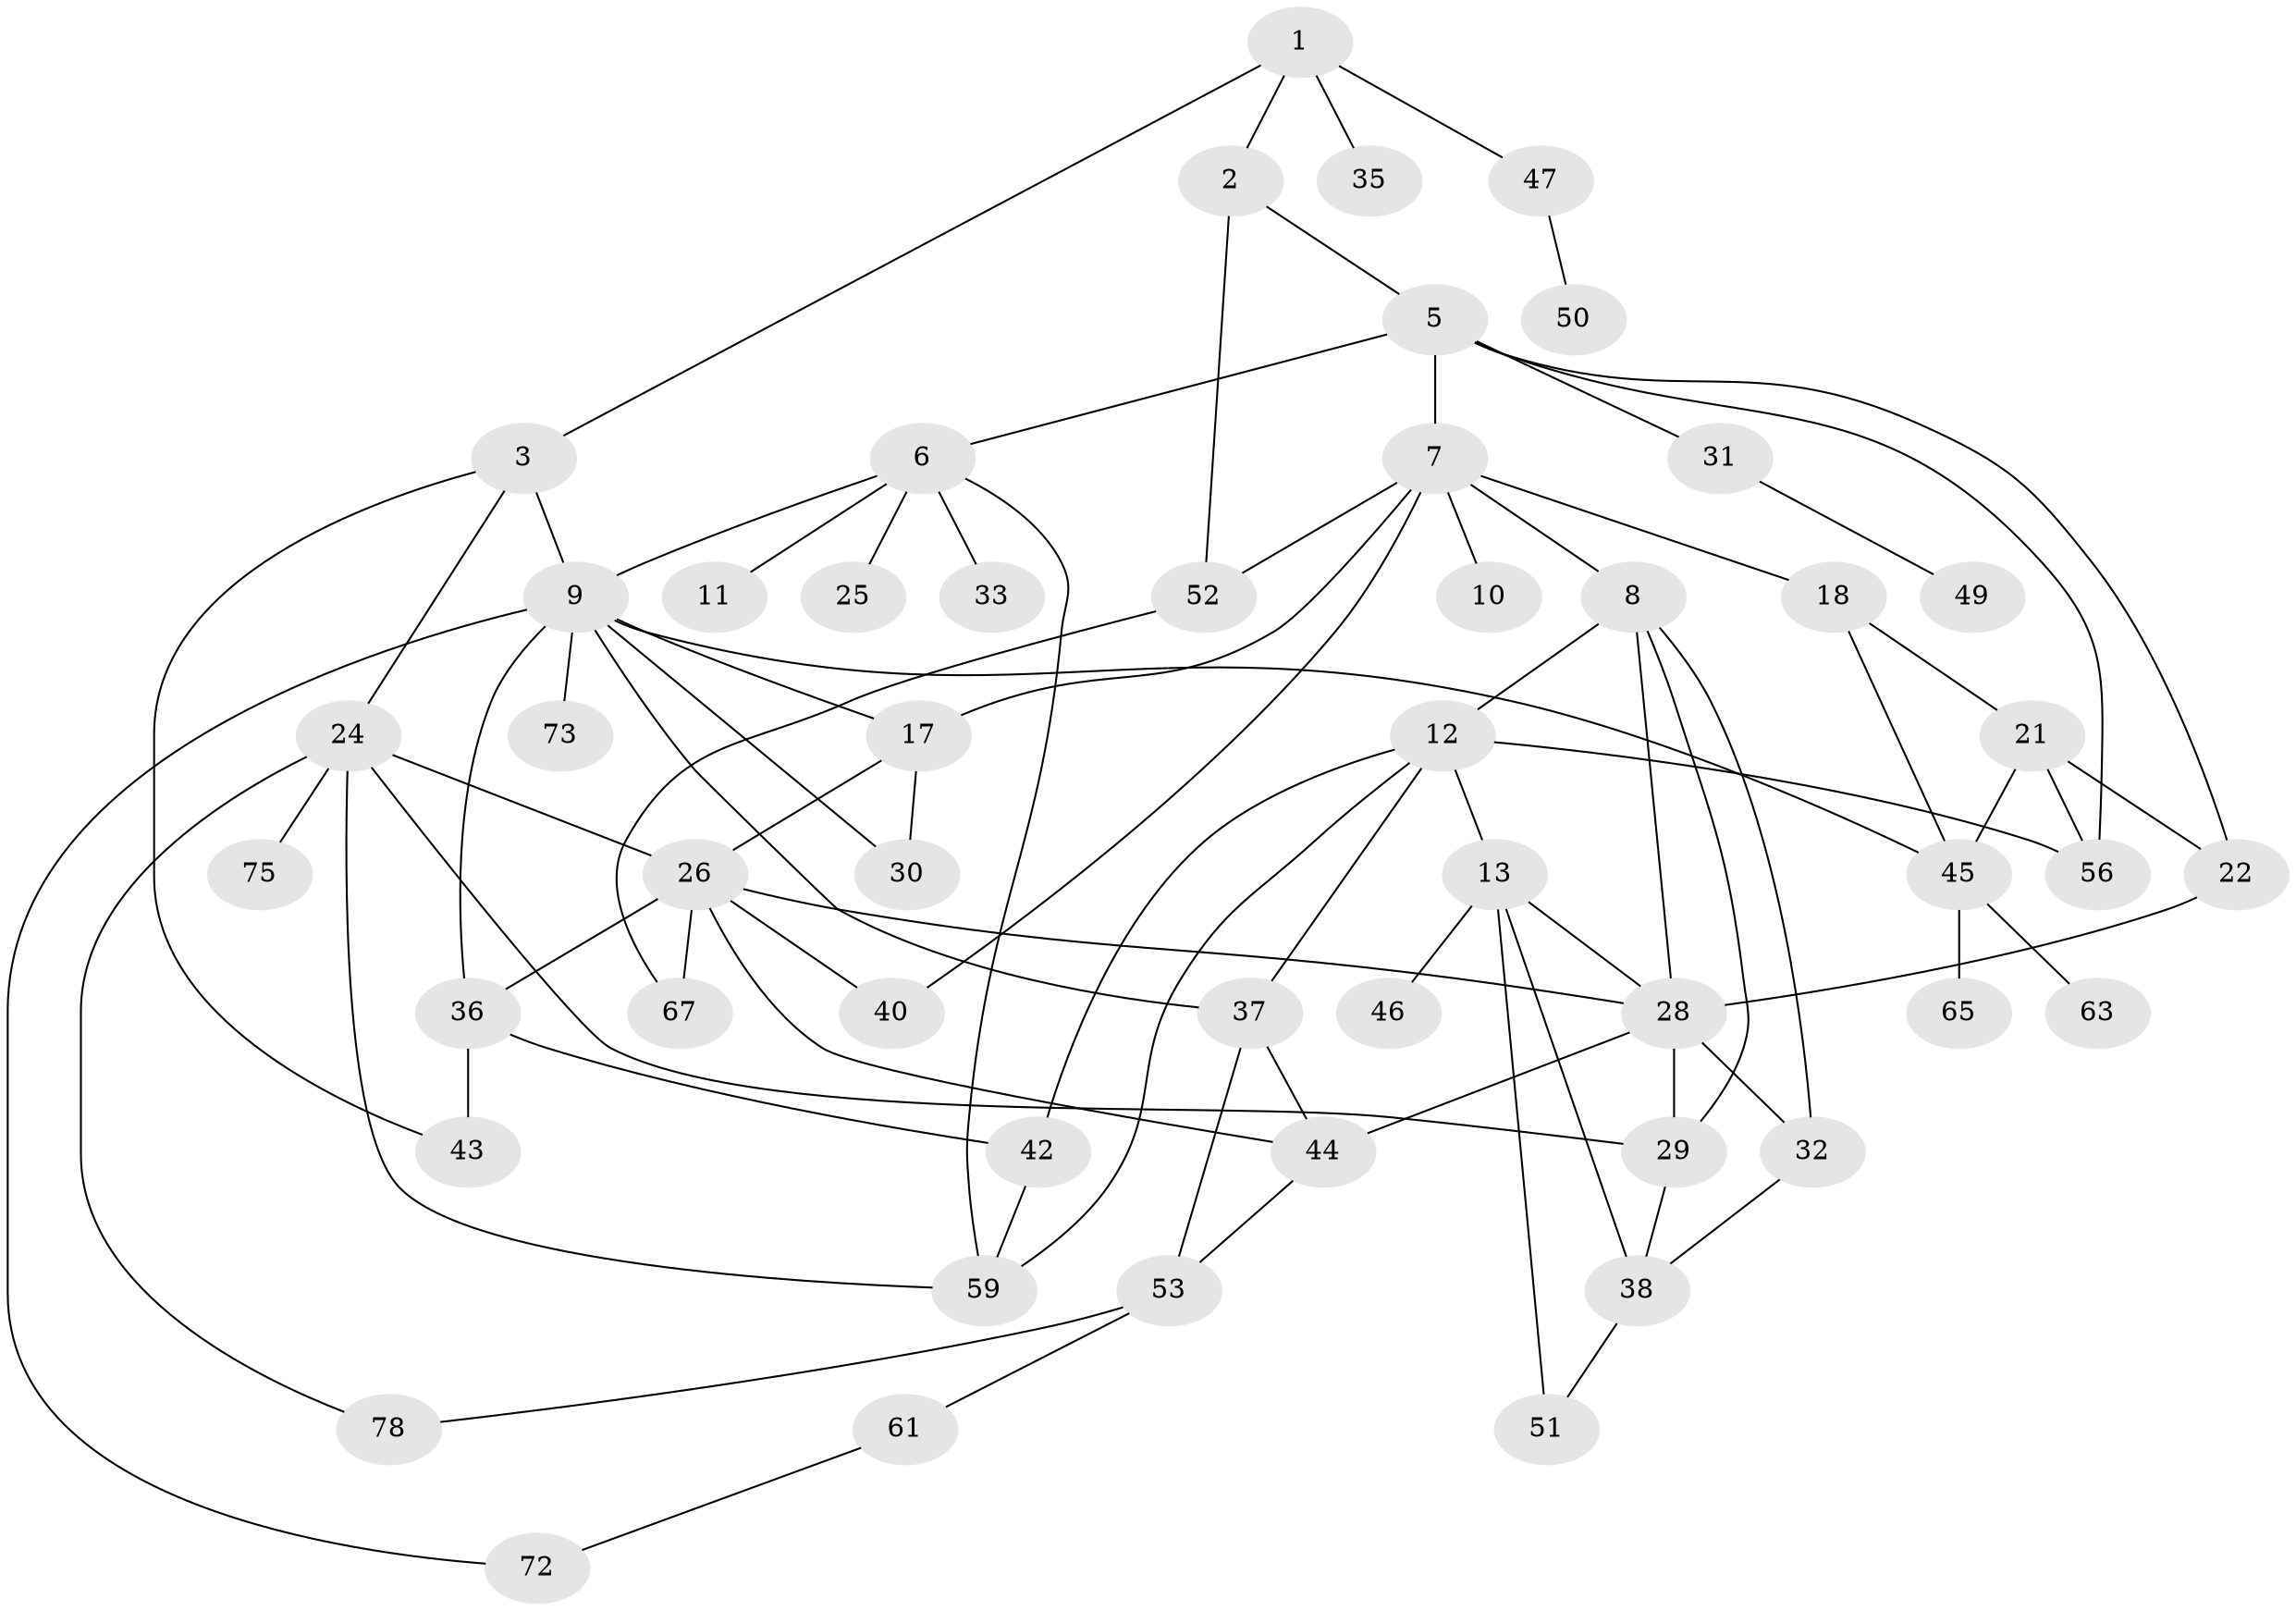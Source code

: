 // original degree distribution, {4: 0.16455696202531644, 3: 0.13924050632911392, 2: 0.34177215189873417, 6: 0.08860759493670886, 5: 0.06329113924050633, 1: 0.20253164556962025}
// Generated by graph-tools (version 1.1) at 2025/41/03/06/25 10:41:28]
// undirected, 51 vertices, 83 edges
graph export_dot {
graph [start="1"]
  node [color=gray90,style=filled];
  1 [super="+4"];
  2 [super="+23"];
  3 [super="+15"];
  5;
  6 [super="+34"];
  7 [super="+77"];
  8 [super="+19"];
  9 [super="+16"];
  10;
  11 [super="+14"];
  12 [super="+27"];
  13 [super="+20"];
  17 [super="+55"];
  18;
  21 [super="+57"];
  22 [super="+60"];
  24 [super="+62"];
  25;
  26 [super="+71"];
  28 [super="+48"];
  29;
  30;
  31;
  32 [super="+64"];
  33;
  35 [super="+41"];
  36 [super="+39"];
  37;
  38 [super="+74"];
  40;
  42 [super="+79"];
  43;
  44 [super="+54"];
  45 [super="+58"];
  46;
  47;
  49;
  50;
  51;
  52 [super="+68"];
  53;
  56 [super="+69"];
  59;
  61 [super="+66"];
  63;
  65 [super="+76"];
  67 [super="+70"];
  72;
  73;
  75;
  78;
  1 -- 2;
  1 -- 3;
  1 -- 35;
  1 -- 47;
  2 -- 5;
  2 -- 52;
  3 -- 24;
  3 -- 43;
  3 -- 9;
  5 -- 6;
  5 -- 7;
  5 -- 22;
  5 -- 31;
  5 -- 56;
  6 -- 9;
  6 -- 11;
  6 -- 25;
  6 -- 33;
  6 -- 59;
  7 -- 8;
  7 -- 10;
  7 -- 18;
  7 -- 40;
  7 -- 17;
  7 -- 52;
  8 -- 12;
  8 -- 28;
  8 -- 29;
  8 -- 32;
  9 -- 17;
  9 -- 36;
  9 -- 72;
  9 -- 73;
  9 -- 37;
  9 -- 30;
  9 -- 45;
  12 -- 13;
  12 -- 42;
  12 -- 56;
  12 -- 37;
  12 -- 59;
  13 -- 51;
  13 -- 38;
  13 -- 28;
  13 -- 46;
  17 -- 26;
  17 -- 30;
  18 -- 21;
  18 -- 45;
  21 -- 56;
  21 -- 45;
  21 -- 22;
  22 -- 28;
  24 -- 75;
  24 -- 78;
  24 -- 29;
  24 -- 59;
  24 -- 26;
  26 -- 67;
  26 -- 40;
  26 -- 44;
  26 -- 28;
  26 -- 36;
  28 -- 29;
  28 -- 32;
  28 -- 44;
  29 -- 38;
  31 -- 49;
  32 -- 38;
  36 -- 43;
  36 -- 42;
  37 -- 44;
  37 -- 53;
  38 -- 51;
  42 -- 59;
  44 -- 53;
  45 -- 63;
  45 -- 65;
  47 -- 50;
  52 -- 67;
  53 -- 61;
  53 -- 78;
  61 -- 72;
}
